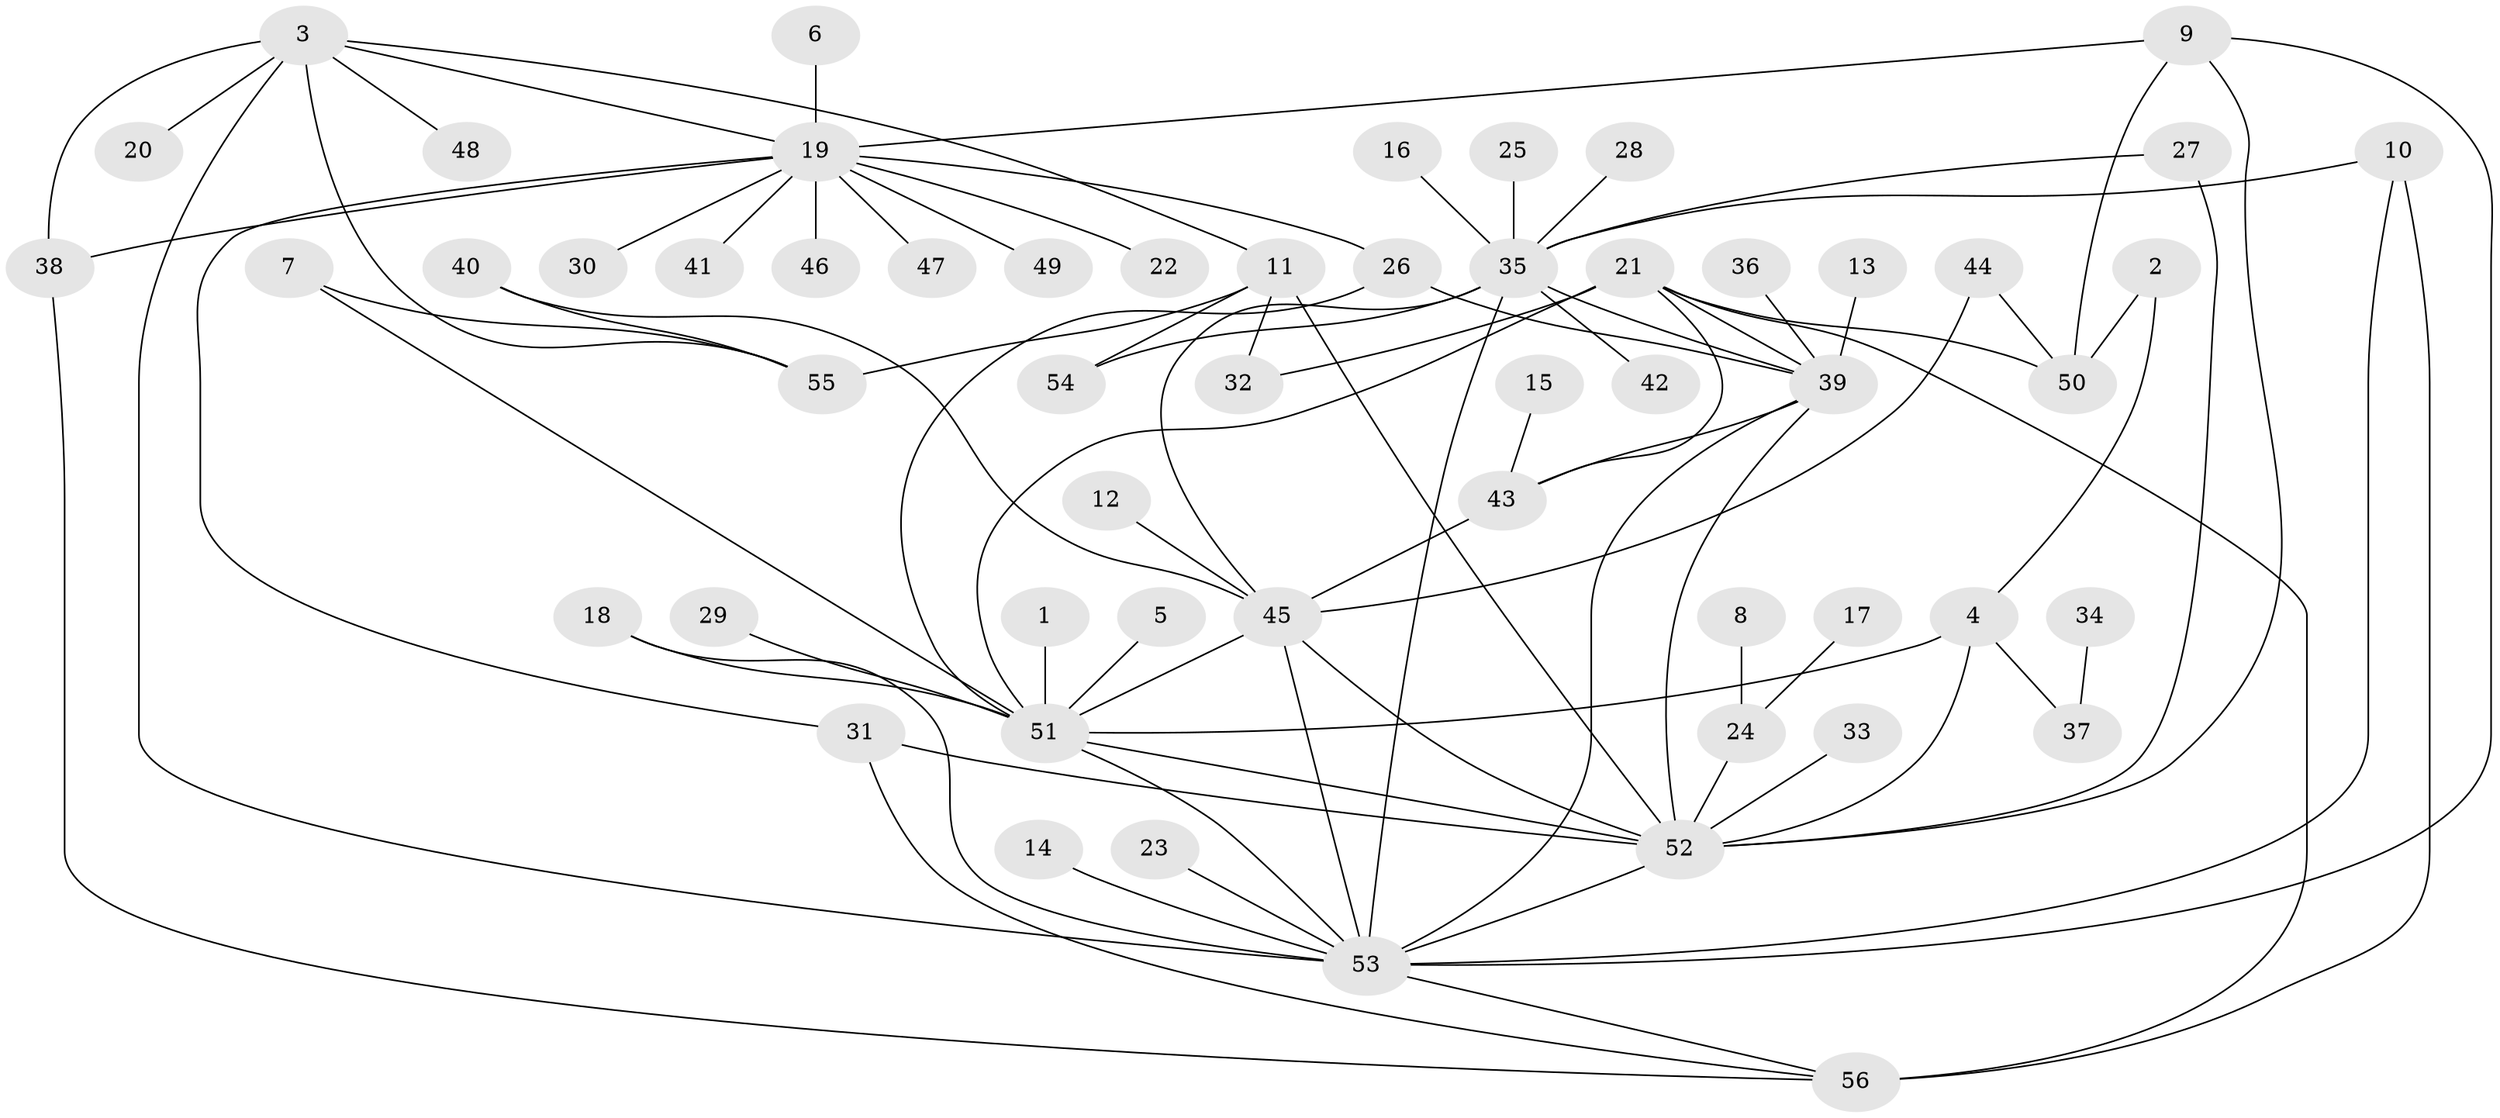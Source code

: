 // original degree distribution, {9: 0.009009009009009009, 17: 0.009009009009009009, 12: 0.009009009009009009, 15: 0.018018018018018018, 10: 0.018018018018018018, 7: 0.02702702702702703, 1: 0.5225225225225225, 2: 0.18018018018018017, 11: 0.009009009009009009, 4: 0.04504504504504504, 3: 0.10810810810810811, 5: 0.036036036036036036, 6: 0.009009009009009009}
// Generated by graph-tools (version 1.1) at 2025/01/03/09/25 03:01:40]
// undirected, 56 vertices, 87 edges
graph export_dot {
graph [start="1"]
  node [color=gray90,style=filled];
  1;
  2;
  3;
  4;
  5;
  6;
  7;
  8;
  9;
  10;
  11;
  12;
  13;
  14;
  15;
  16;
  17;
  18;
  19;
  20;
  21;
  22;
  23;
  24;
  25;
  26;
  27;
  28;
  29;
  30;
  31;
  32;
  33;
  34;
  35;
  36;
  37;
  38;
  39;
  40;
  41;
  42;
  43;
  44;
  45;
  46;
  47;
  48;
  49;
  50;
  51;
  52;
  53;
  54;
  55;
  56;
  1 -- 51 [weight=1.0];
  2 -- 4 [weight=1.0];
  2 -- 50 [weight=1.0];
  3 -- 11 [weight=1.0];
  3 -- 19 [weight=1.0];
  3 -- 20 [weight=1.0];
  3 -- 38 [weight=2.0];
  3 -- 48 [weight=1.0];
  3 -- 53 [weight=1.0];
  3 -- 55 [weight=1.0];
  4 -- 37 [weight=1.0];
  4 -- 51 [weight=1.0];
  4 -- 52 [weight=1.0];
  5 -- 51 [weight=1.0];
  6 -- 19 [weight=1.0];
  7 -- 51 [weight=1.0];
  7 -- 55 [weight=1.0];
  8 -- 24 [weight=1.0];
  9 -- 19 [weight=1.0];
  9 -- 50 [weight=1.0];
  9 -- 52 [weight=1.0];
  9 -- 53 [weight=1.0];
  10 -- 35 [weight=1.0];
  10 -- 53 [weight=1.0];
  10 -- 56 [weight=2.0];
  11 -- 32 [weight=1.0];
  11 -- 52 [weight=1.0];
  11 -- 54 [weight=1.0];
  11 -- 55 [weight=1.0];
  12 -- 45 [weight=1.0];
  13 -- 39 [weight=1.0];
  14 -- 53 [weight=1.0];
  15 -- 43 [weight=1.0];
  16 -- 35 [weight=1.0];
  17 -- 24 [weight=1.0];
  18 -- 51 [weight=1.0];
  18 -- 53 [weight=1.0];
  19 -- 22 [weight=1.0];
  19 -- 26 [weight=1.0];
  19 -- 30 [weight=1.0];
  19 -- 31 [weight=1.0];
  19 -- 38 [weight=1.0];
  19 -- 41 [weight=1.0];
  19 -- 46 [weight=1.0];
  19 -- 47 [weight=1.0];
  19 -- 49 [weight=1.0];
  21 -- 32 [weight=1.0];
  21 -- 39 [weight=1.0];
  21 -- 43 [weight=1.0];
  21 -- 50 [weight=1.0];
  21 -- 51 [weight=1.0];
  21 -- 56 [weight=1.0];
  23 -- 53 [weight=1.0];
  24 -- 52 [weight=1.0];
  25 -- 35 [weight=1.0];
  26 -- 39 [weight=1.0];
  26 -- 51 [weight=1.0];
  27 -- 35 [weight=1.0];
  27 -- 52 [weight=1.0];
  28 -- 35 [weight=1.0];
  29 -- 51 [weight=1.0];
  31 -- 52 [weight=1.0];
  31 -- 56 [weight=1.0];
  33 -- 52 [weight=1.0];
  34 -- 37 [weight=1.0];
  35 -- 39 [weight=1.0];
  35 -- 42 [weight=1.0];
  35 -- 45 [weight=1.0];
  35 -- 53 [weight=1.0];
  35 -- 54 [weight=1.0];
  36 -- 39 [weight=1.0];
  38 -- 56 [weight=1.0];
  39 -- 43 [weight=1.0];
  39 -- 52 [weight=1.0];
  39 -- 53 [weight=2.0];
  40 -- 45 [weight=1.0];
  40 -- 55 [weight=1.0];
  43 -- 45 [weight=1.0];
  44 -- 45 [weight=1.0];
  44 -- 50 [weight=1.0];
  45 -- 51 [weight=1.0];
  45 -- 52 [weight=1.0];
  45 -- 53 [weight=1.0];
  51 -- 52 [weight=1.0];
  51 -- 53 [weight=1.0];
  52 -- 53 [weight=1.0];
  53 -- 56 [weight=1.0];
}
